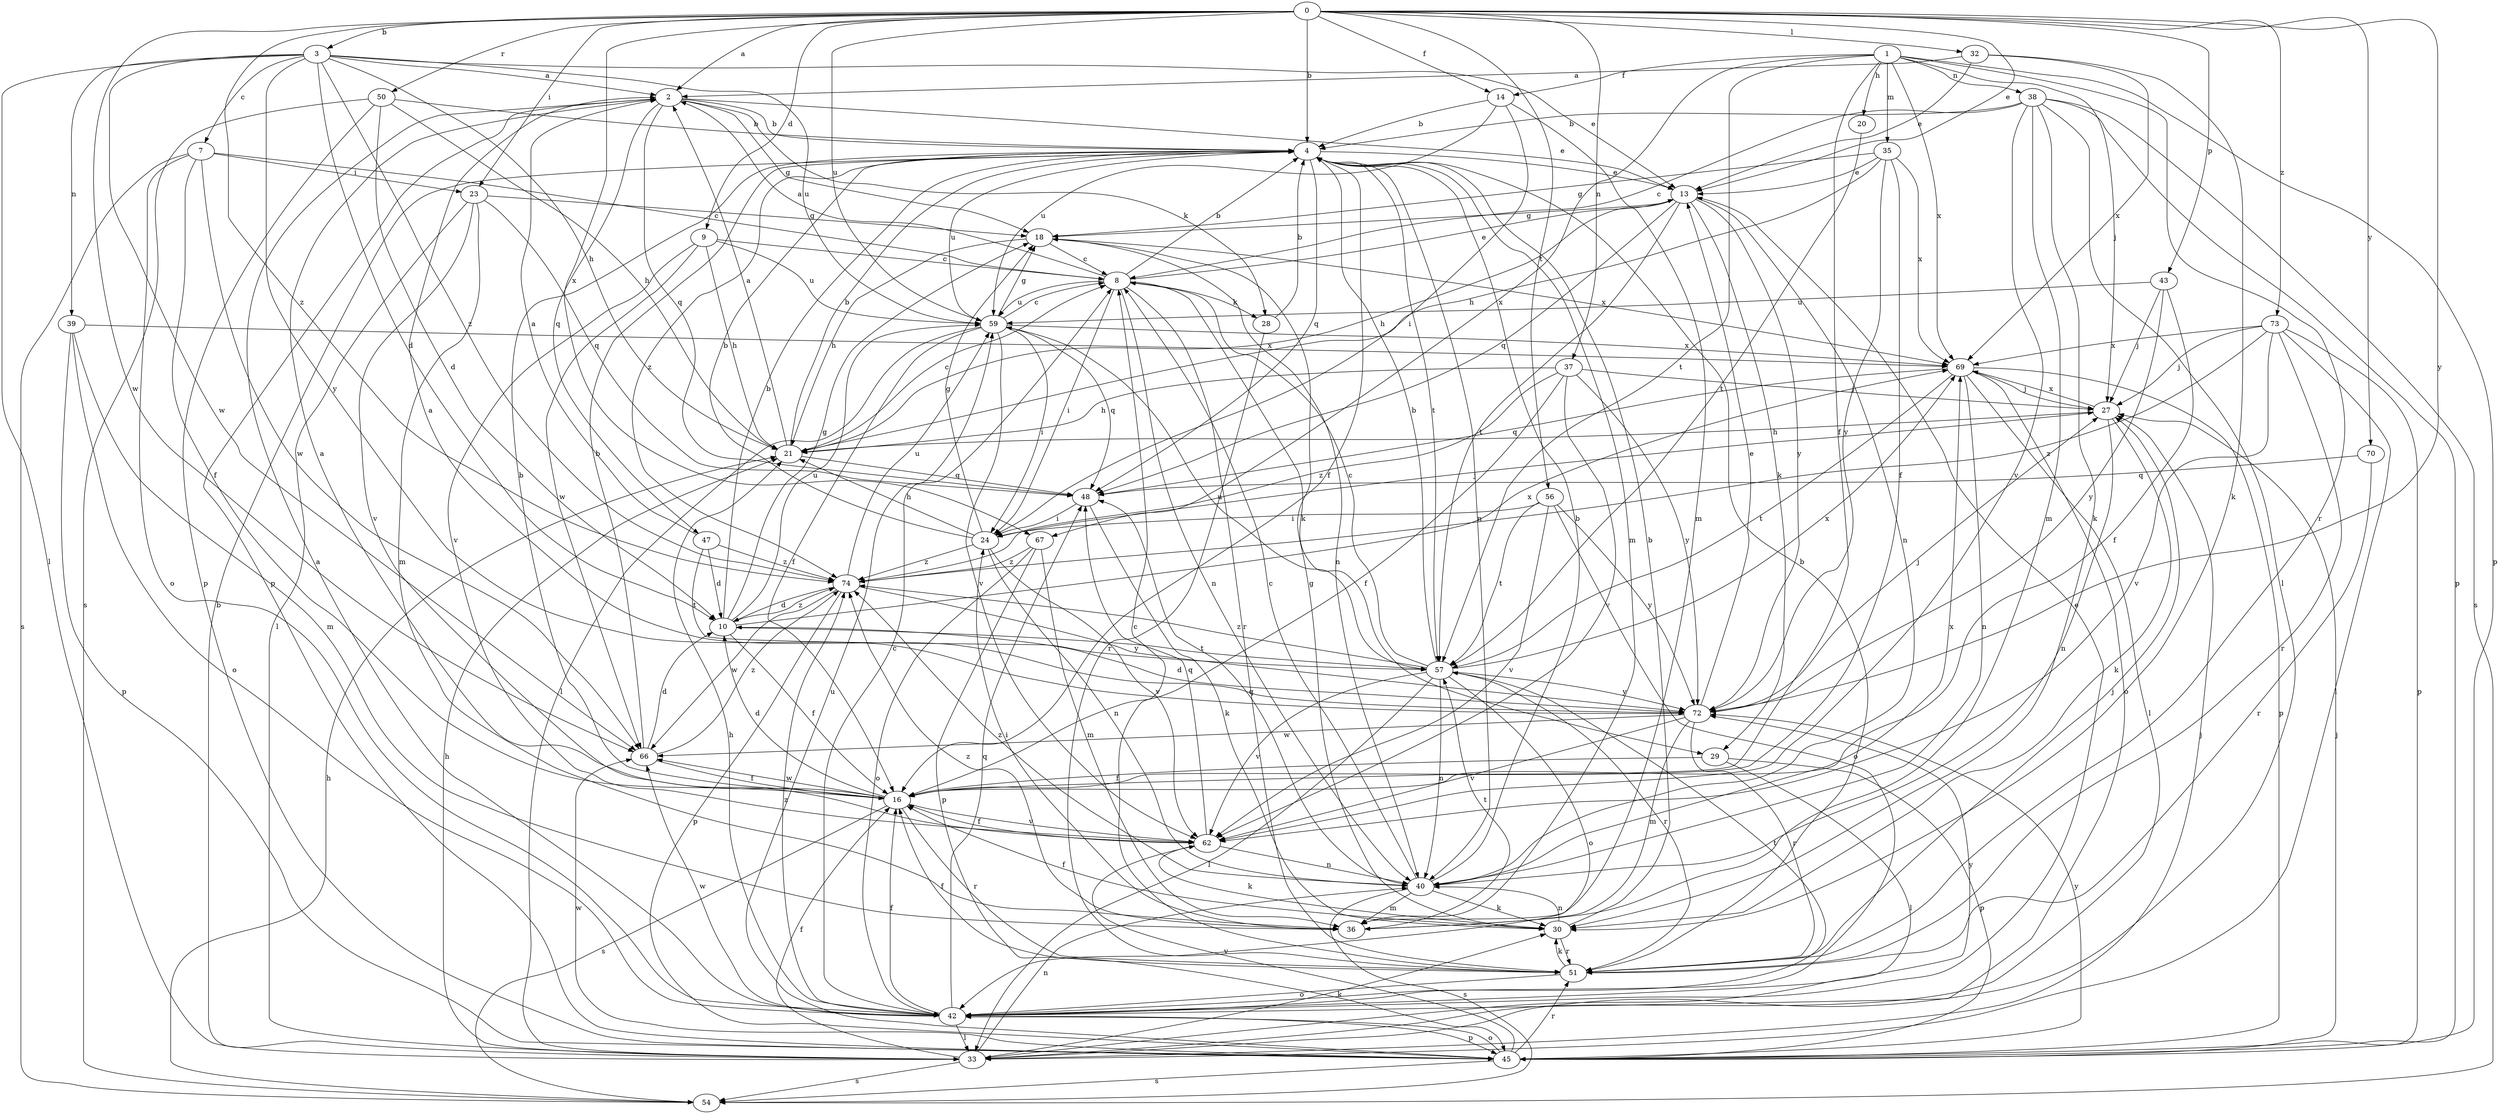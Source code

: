 strict digraph  {
0;
1;
2;
3;
4;
7;
8;
9;
10;
13;
14;
16;
18;
20;
21;
23;
24;
27;
28;
29;
30;
32;
33;
35;
36;
37;
38;
39;
40;
42;
43;
45;
47;
48;
50;
51;
54;
56;
57;
59;
62;
66;
67;
69;
70;
72;
73;
74;
0 -> 2  [label=a];
0 -> 3  [label=b];
0 -> 4  [label=b];
0 -> 9  [label=d];
0 -> 13  [label=e];
0 -> 14  [label=f];
0 -> 23  [label=i];
0 -> 32  [label=l];
0 -> 37  [label=n];
0 -> 43  [label=p];
0 -> 50  [label=r];
0 -> 56  [label=t];
0 -> 59  [label=u];
0 -> 66  [label=w];
0 -> 67  [label=x];
0 -> 70  [label=y];
0 -> 72  [label=y];
0 -> 73  [label=z];
0 -> 74  [label=z];
1 -> 14  [label=f];
1 -> 16  [label=f];
1 -> 20  [label=h];
1 -> 27  [label=j];
1 -> 35  [label=m];
1 -> 38  [label=n];
1 -> 45  [label=p];
1 -> 51  [label=r];
1 -> 57  [label=t];
1 -> 67  [label=x];
1 -> 69  [label=x];
2 -> 4  [label=b];
2 -> 13  [label=e];
2 -> 18  [label=g];
2 -> 28  [label=k];
2 -> 45  [label=p];
2 -> 47  [label=q];
2 -> 48  [label=q];
3 -> 2  [label=a];
3 -> 7  [label=c];
3 -> 10  [label=d];
3 -> 13  [label=e];
3 -> 21  [label=h];
3 -> 33  [label=l];
3 -> 39  [label=n];
3 -> 59  [label=u];
3 -> 66  [label=w];
3 -> 72  [label=y];
3 -> 74  [label=z];
4 -> 13  [label=e];
4 -> 16  [label=f];
4 -> 36  [label=m];
4 -> 40  [label=n];
4 -> 48  [label=q];
4 -> 57  [label=t];
4 -> 59  [label=u];
4 -> 74  [label=z];
7 -> 8  [label=c];
7 -> 16  [label=f];
7 -> 23  [label=i];
7 -> 42  [label=o];
7 -> 54  [label=s];
7 -> 66  [label=w];
8 -> 2  [label=a];
8 -> 4  [label=b];
8 -> 13  [label=e];
8 -> 24  [label=i];
8 -> 28  [label=k];
8 -> 29  [label=k];
8 -> 40  [label=n];
8 -> 51  [label=r];
8 -> 59  [label=u];
9 -> 8  [label=c];
9 -> 21  [label=h];
9 -> 59  [label=u];
9 -> 62  [label=v];
9 -> 66  [label=w];
10 -> 4  [label=b];
10 -> 16  [label=f];
10 -> 18  [label=g];
10 -> 57  [label=t];
10 -> 59  [label=u];
10 -> 69  [label=x];
10 -> 74  [label=z];
13 -> 18  [label=g];
13 -> 21  [label=h];
13 -> 29  [label=k];
13 -> 40  [label=n];
13 -> 48  [label=q];
13 -> 57  [label=t];
13 -> 72  [label=y];
14 -> 4  [label=b];
14 -> 24  [label=i];
14 -> 36  [label=m];
14 -> 59  [label=u];
16 -> 2  [label=a];
16 -> 4  [label=b];
16 -> 10  [label=d];
16 -> 51  [label=r];
16 -> 54  [label=s];
16 -> 62  [label=v];
16 -> 66  [label=w];
18 -> 8  [label=c];
18 -> 21  [label=h];
18 -> 40  [label=n];
18 -> 69  [label=x];
20 -> 57  [label=t];
21 -> 2  [label=a];
21 -> 4  [label=b];
21 -> 8  [label=c];
21 -> 48  [label=q];
23 -> 18  [label=g];
23 -> 33  [label=l];
23 -> 36  [label=m];
23 -> 48  [label=q];
23 -> 62  [label=v];
24 -> 4  [label=b];
24 -> 18  [label=g];
24 -> 21  [label=h];
24 -> 27  [label=j];
24 -> 40  [label=n];
24 -> 62  [label=v];
24 -> 74  [label=z];
27 -> 21  [label=h];
27 -> 30  [label=k];
27 -> 40  [label=n];
27 -> 69  [label=x];
28 -> 4  [label=b];
28 -> 51  [label=r];
29 -> 16  [label=f];
29 -> 33  [label=l];
29 -> 45  [label=p];
30 -> 4  [label=b];
30 -> 16  [label=f];
30 -> 18  [label=g];
30 -> 40  [label=n];
30 -> 51  [label=r];
32 -> 2  [label=a];
32 -> 13  [label=e];
32 -> 30  [label=k];
32 -> 69  [label=x];
33 -> 4  [label=b];
33 -> 16  [label=f];
33 -> 21  [label=h];
33 -> 27  [label=j];
33 -> 30  [label=k];
33 -> 40  [label=n];
33 -> 54  [label=s];
35 -> 13  [label=e];
35 -> 16  [label=f];
35 -> 18  [label=g];
35 -> 21  [label=h];
35 -> 69  [label=x];
35 -> 72  [label=y];
36 -> 24  [label=i];
36 -> 57  [label=t];
36 -> 74  [label=z];
37 -> 16  [label=f];
37 -> 21  [label=h];
37 -> 27  [label=j];
37 -> 62  [label=v];
37 -> 72  [label=y];
37 -> 74  [label=z];
38 -> 4  [label=b];
38 -> 8  [label=c];
38 -> 30  [label=k];
38 -> 33  [label=l];
38 -> 36  [label=m];
38 -> 45  [label=p];
38 -> 54  [label=s];
38 -> 62  [label=v];
39 -> 36  [label=m];
39 -> 42  [label=o];
39 -> 45  [label=p];
39 -> 69  [label=x];
40 -> 4  [label=b];
40 -> 8  [label=c];
40 -> 30  [label=k];
40 -> 36  [label=m];
40 -> 48  [label=q];
40 -> 54  [label=s];
40 -> 69  [label=x];
40 -> 74  [label=z];
42 -> 2  [label=a];
42 -> 8  [label=c];
42 -> 13  [label=e];
42 -> 16  [label=f];
42 -> 21  [label=h];
42 -> 33  [label=l];
42 -> 45  [label=p];
42 -> 48  [label=q];
42 -> 57  [label=t];
42 -> 66  [label=w];
42 -> 72  [label=y];
42 -> 74  [label=z];
43 -> 16  [label=f];
43 -> 27  [label=j];
43 -> 59  [label=u];
43 -> 72  [label=y];
45 -> 27  [label=j];
45 -> 42  [label=o];
45 -> 51  [label=r];
45 -> 54  [label=s];
45 -> 59  [label=u];
45 -> 62  [label=v];
45 -> 66  [label=w];
45 -> 72  [label=y];
47 -> 2  [label=a];
47 -> 10  [label=d];
47 -> 57  [label=t];
47 -> 74  [label=z];
48 -> 24  [label=i];
48 -> 30  [label=k];
50 -> 4  [label=b];
50 -> 10  [label=d];
50 -> 21  [label=h];
50 -> 45  [label=p];
50 -> 54  [label=s];
51 -> 4  [label=b];
51 -> 8  [label=c];
51 -> 16  [label=f];
51 -> 27  [label=j];
51 -> 30  [label=k];
51 -> 42  [label=o];
54 -> 21  [label=h];
56 -> 24  [label=i];
56 -> 42  [label=o];
56 -> 57  [label=t];
56 -> 62  [label=v];
56 -> 72  [label=y];
57 -> 4  [label=b];
57 -> 8  [label=c];
57 -> 33  [label=l];
57 -> 40  [label=n];
57 -> 42  [label=o];
57 -> 51  [label=r];
57 -> 59  [label=u];
57 -> 62  [label=v];
57 -> 69  [label=x];
57 -> 72  [label=y];
57 -> 74  [label=z];
59 -> 8  [label=c];
59 -> 16  [label=f];
59 -> 18  [label=g];
59 -> 24  [label=i];
59 -> 33  [label=l];
59 -> 48  [label=q];
59 -> 62  [label=v];
59 -> 69  [label=x];
62 -> 16  [label=f];
62 -> 30  [label=k];
62 -> 40  [label=n];
62 -> 48  [label=q];
66 -> 4  [label=b];
66 -> 10  [label=d];
66 -> 16  [label=f];
66 -> 74  [label=z];
67 -> 36  [label=m];
67 -> 42  [label=o];
67 -> 45  [label=p];
67 -> 74  [label=z];
69 -> 27  [label=j];
69 -> 33  [label=l];
69 -> 40  [label=n];
69 -> 42  [label=o];
69 -> 45  [label=p];
69 -> 48  [label=q];
69 -> 57  [label=t];
70 -> 48  [label=q];
70 -> 51  [label=r];
72 -> 2  [label=a];
72 -> 10  [label=d];
72 -> 13  [label=e];
72 -> 27  [label=j];
72 -> 36  [label=m];
72 -> 51  [label=r];
72 -> 62  [label=v];
72 -> 66  [label=w];
73 -> 27  [label=j];
73 -> 33  [label=l];
73 -> 45  [label=p];
73 -> 51  [label=r];
73 -> 62  [label=v];
73 -> 69  [label=x];
73 -> 74  [label=z];
74 -> 10  [label=d];
74 -> 45  [label=p];
74 -> 59  [label=u];
74 -> 66  [label=w];
74 -> 72  [label=y];
}
